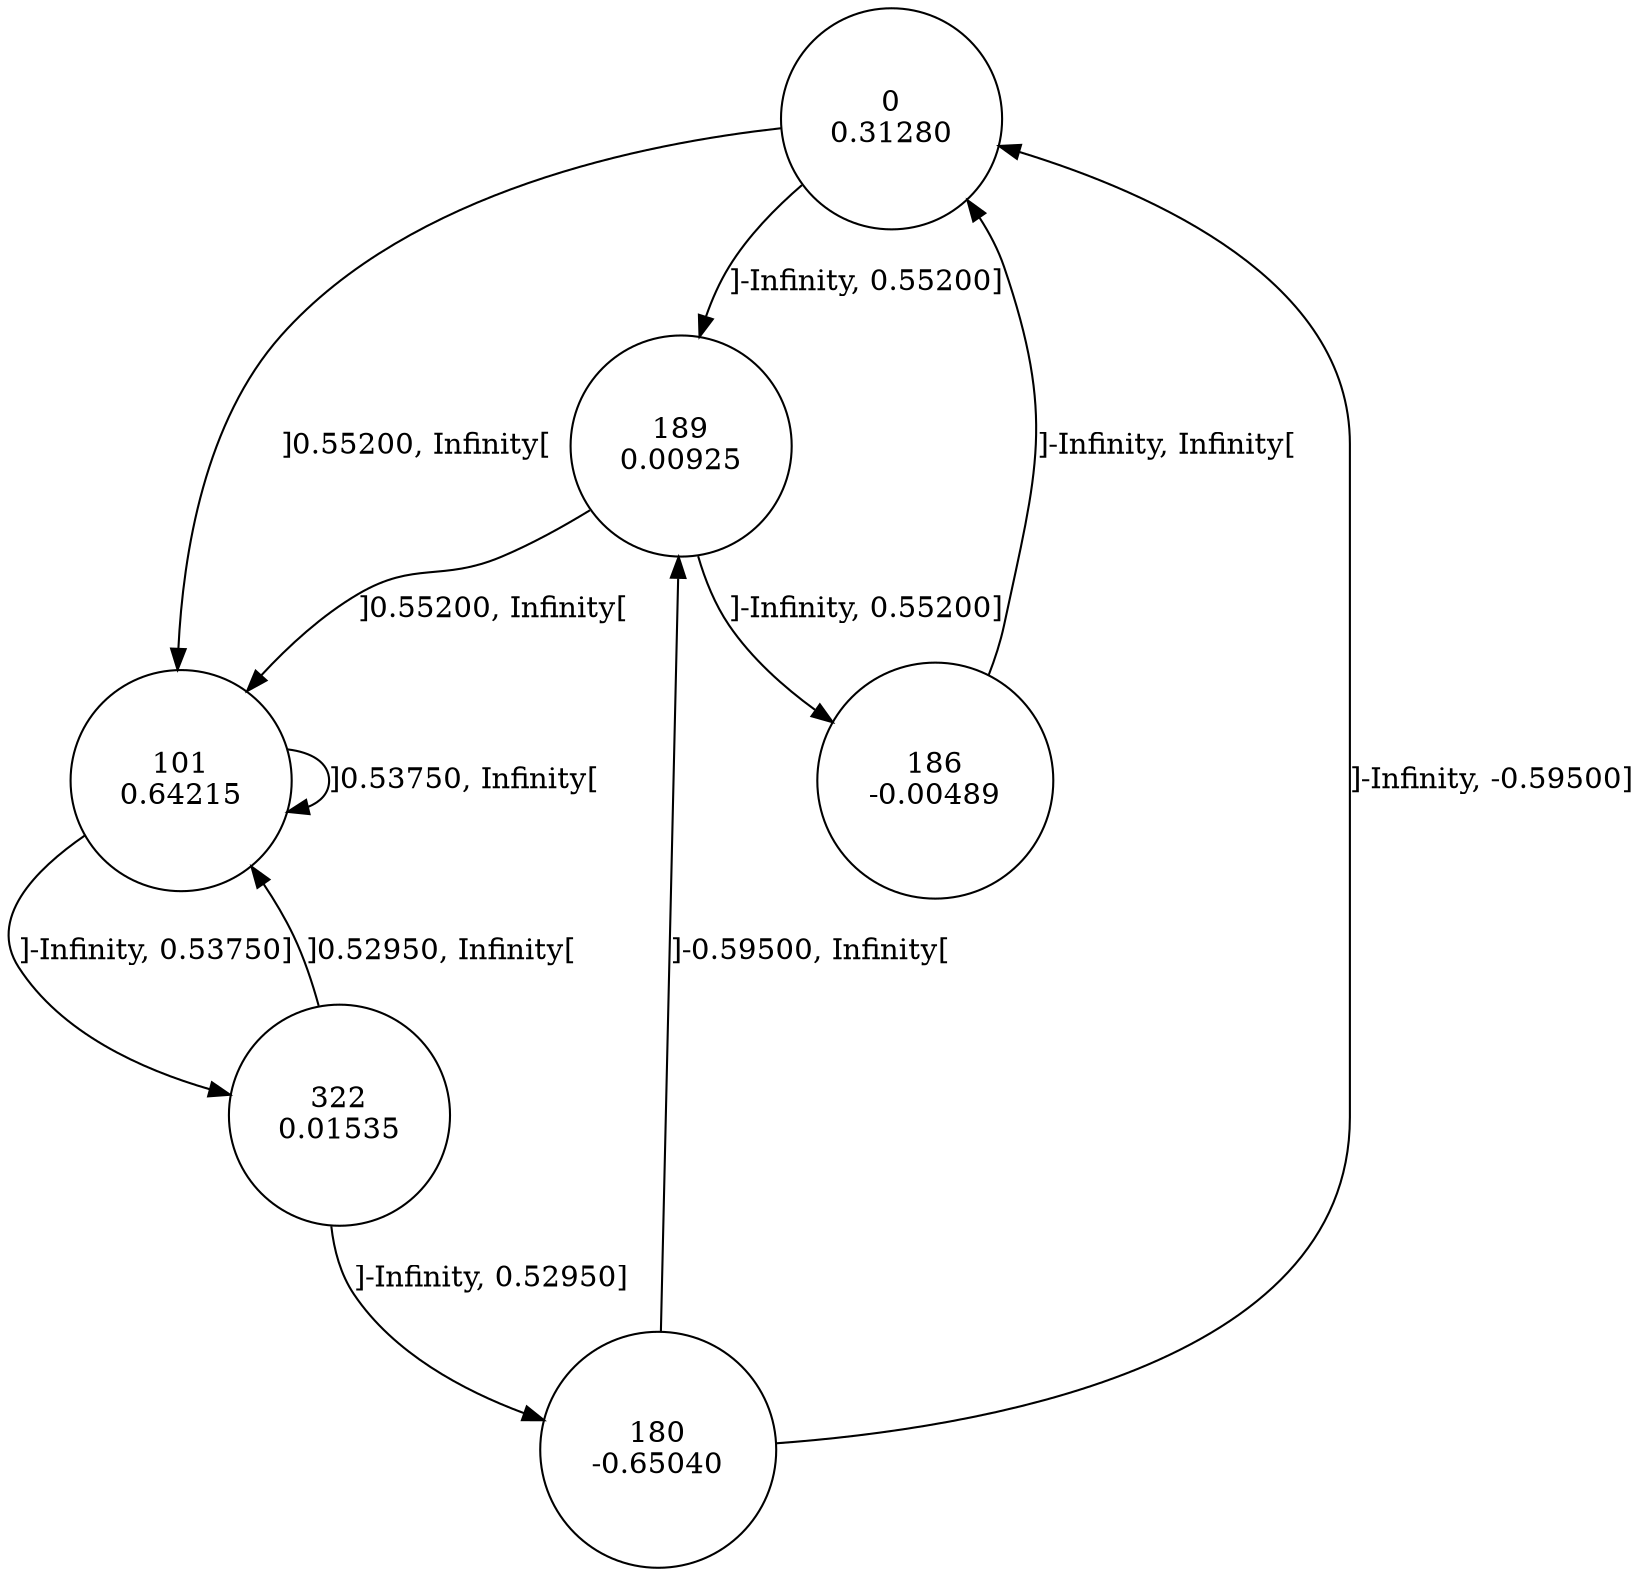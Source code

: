 digraph DFA {
0 [shape=circle, label="0\n0.31280"];
	0 -> 189 [label="]-Infinity, 0.55200]"];
	0 -> 101 [label="]0.55200, Infinity["];
101 [shape=circle, label="101\n0.64215"];
	101 -> 322 [label="]-Infinity, 0.53750]"];
	101 -> 101 [label="]0.53750, Infinity["];
322 [shape=circle, label="322\n0.01535"];
	322 -> 180 [label="]-Infinity, 0.52950]"];
	322 -> 101 [label="]0.52950, Infinity["];
180 [shape=circle, label="180\n-0.65040"];
	180 -> 0 [label="]-Infinity, -0.59500]"];
	180 -> 189 [label="]-0.59500, Infinity["];
189 [shape=circle, label="189\n0.00925"];
	189 -> 186 [label="]-Infinity, 0.55200]"];
	189 -> 101 [label="]0.55200, Infinity["];
186 [shape=circle, label="186\n-0.00489"];
	186 -> 0 [label="]-Infinity, Infinity["];
}